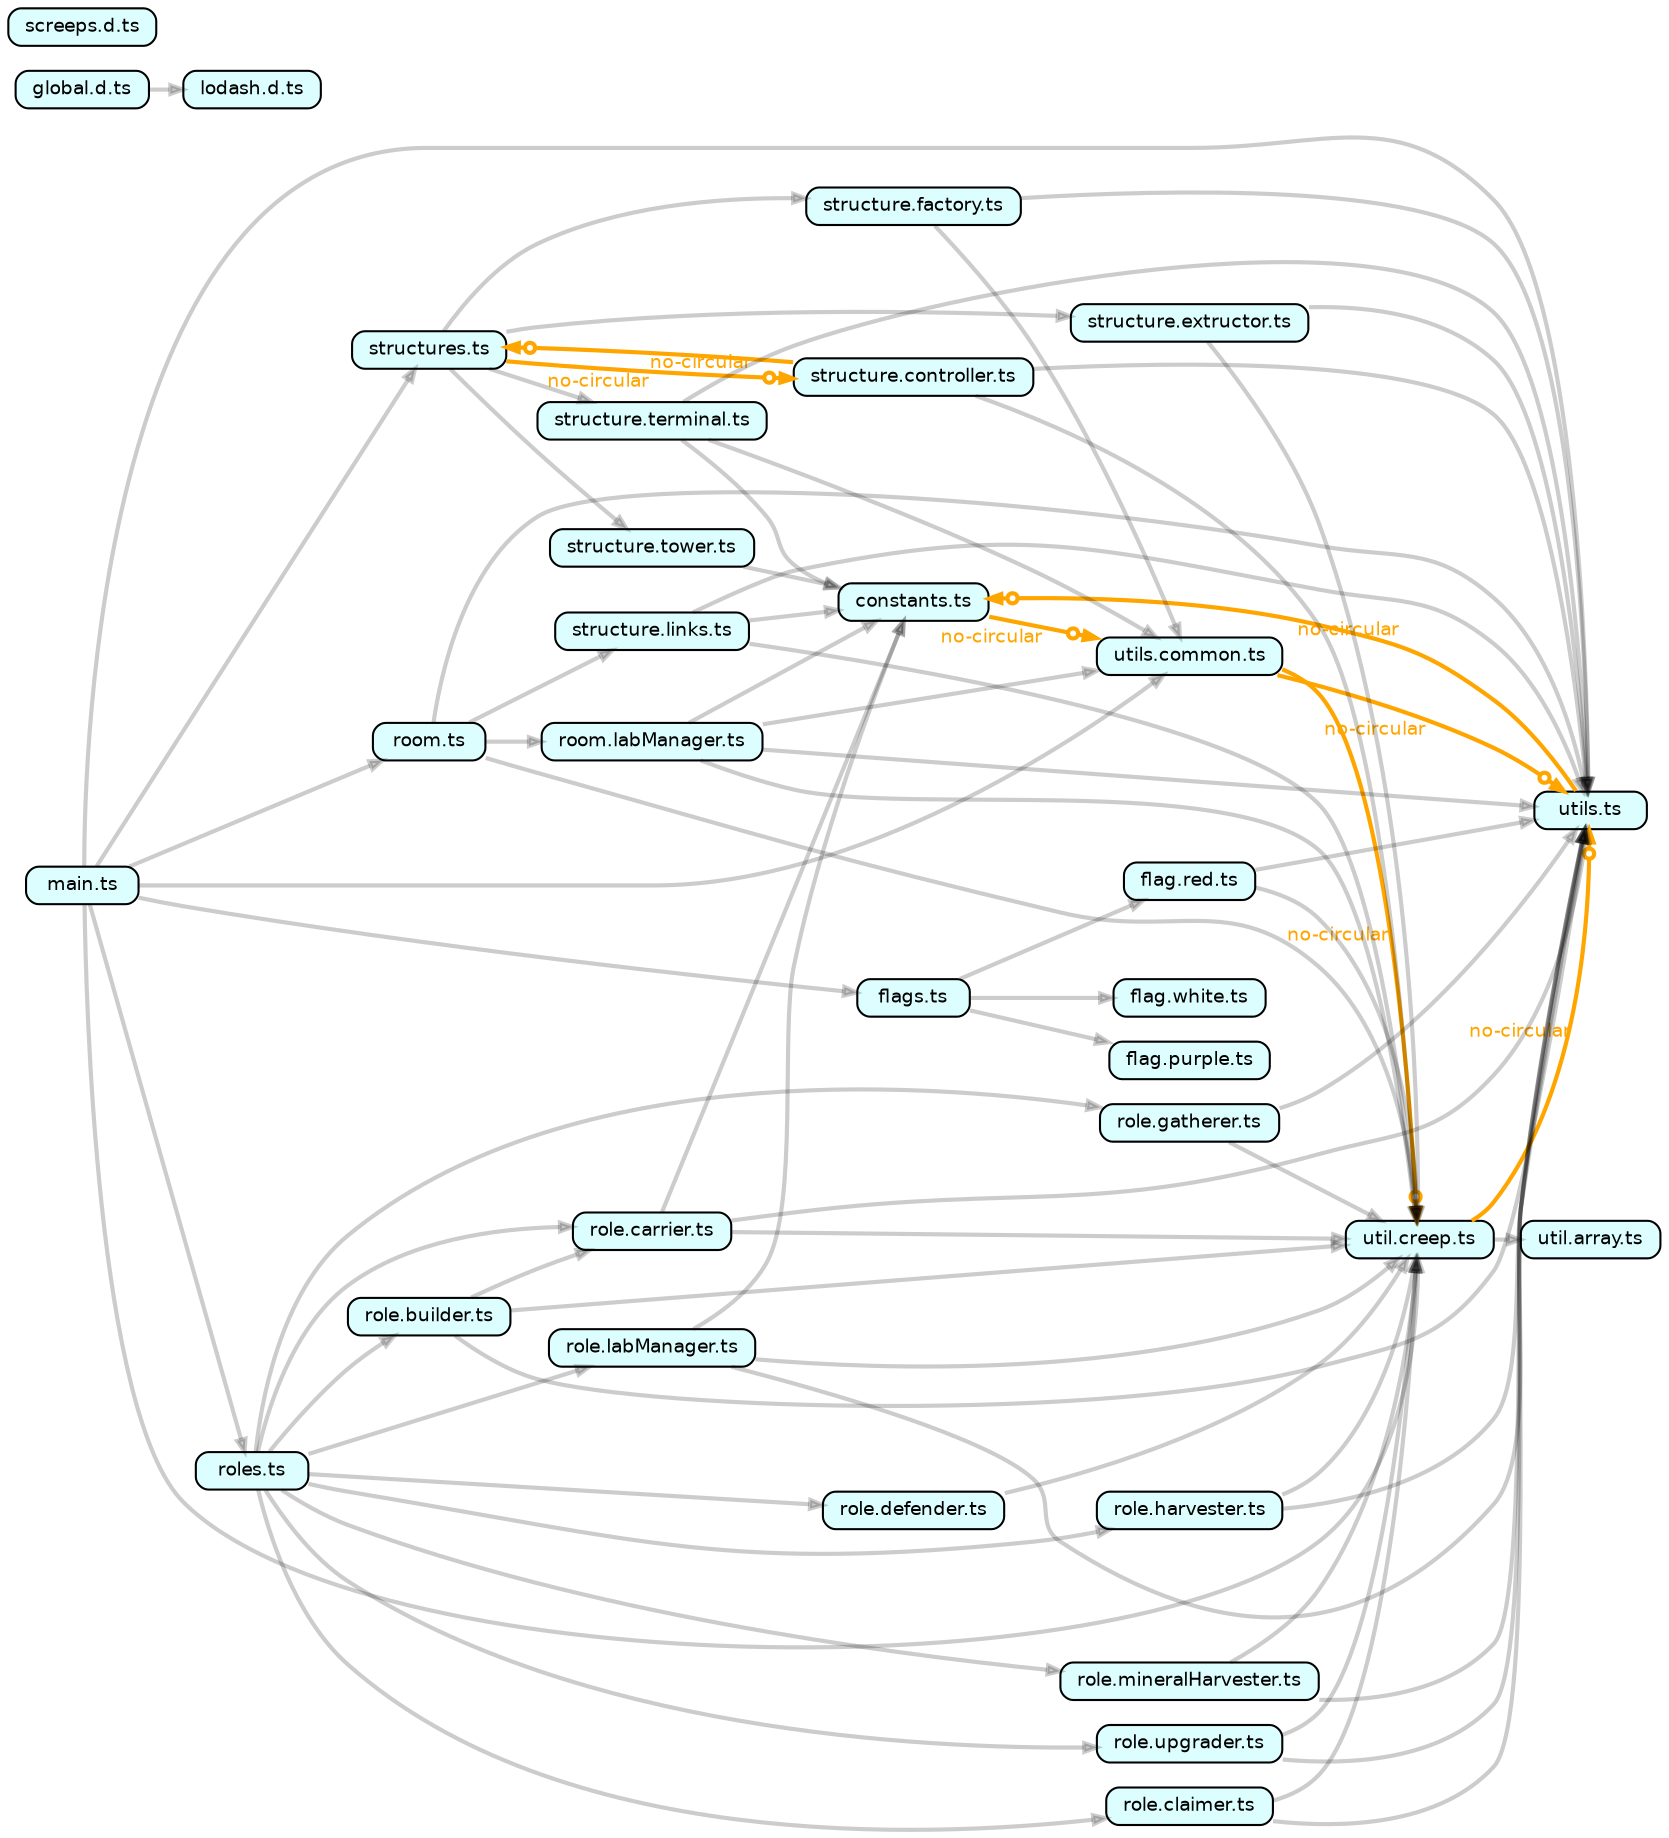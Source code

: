 strict digraph "dependency-cruiser output"{
    rankdir="LR" splines="true" overlap="false" nodesep="0.16" ranksep="0.18" fontname="Helvetica-bold" fontsize="9" style="rounded,bold,filled" fillcolor="#ffffff" compound="true"
    node [shape="box" style="rounded, filled" height="0.2" color="black" fillcolor="#ffffcc" fontcolor="black" fontname="Helvetica" fontsize="9"]
    edge [arrowhead="normal" arrowsize="0.6" penwidth="2.0" color="#00000033" fontname="Helvetica" fontsize="9"]

    "constants.ts" [label=<constants.ts> tooltip="constants.ts" URL="constants.ts" fillcolor="#ddfeff"]
    "constants.ts" -> "utils.common.ts" [xlabel="no-circular" tooltip="no-circular" arrowhead="normalnoneodot" fontcolor="orange" color="orange"]
    "flag.purple.ts" [label=<flag.purple.ts> tooltip="flag.purple.ts" URL="flag.purple.ts" fillcolor="#ddfeff"]
    "flag.red.ts" [label=<flag.red.ts> tooltip="flag.red.ts" URL="flag.red.ts" fillcolor="#ddfeff"]
    "flag.red.ts" -> "util.creep.ts"
    "flag.red.ts" -> "utils.ts"
    "flag.white.ts" [label=<flag.white.ts> tooltip="flag.white.ts" URL="flag.white.ts" fillcolor="#ddfeff"]
    "flags.ts" [label=<flags.ts> tooltip="flags.ts" URL="flags.ts" fillcolor="#ddfeff"]
    "flags.ts" -> "flag.purple.ts"
    "flags.ts" -> "flag.red.ts"
    "flags.ts" -> "flag.white.ts"
    "global.d.ts" [label=<global.d.ts> tooltip="global.d.ts" URL="global.d.ts" fillcolor="#ddfeff"]
    "global.d.ts" -> "lodash.d.ts"
    "lodash.d.ts" [label=<lodash.d.ts> tooltip="lodash.d.ts" URL="lodash.d.ts" fillcolor="#ddfeff"]
    "main.ts" [label=<main.ts> tooltip="main.ts" URL="main.ts" fillcolor="#ddfeff"]
    "main.ts" -> "flags.ts"
    "main.ts" -> "roles.ts"
    "main.ts" -> "room.ts"
    "main.ts" -> "structures.ts"
    "main.ts" -> "util.creep.ts"
    "main.ts" -> "utils.ts"
    "main.ts" -> "utils.common.ts"
    "role.builder.ts" [label=<role.builder.ts> tooltip="role.builder.ts" URL="role.builder.ts" fillcolor="#ddfeff"]
    "role.builder.ts" -> "role.carrier.ts"
    "role.builder.ts" -> "util.creep.ts"
    "role.builder.ts" -> "utils.ts"
    "role.carrier.ts" [label=<role.carrier.ts> tooltip="role.carrier.ts" URL="role.carrier.ts" fillcolor="#ddfeff"]
    "role.carrier.ts" -> "constants.ts"
    "role.carrier.ts" -> "util.creep.ts"
    "role.carrier.ts" -> "utils.ts"
    "role.claimer.ts" [label=<role.claimer.ts> tooltip="role.claimer.ts" URL="role.claimer.ts" fillcolor="#ddfeff"]
    "role.claimer.ts" -> "util.creep.ts"
    "role.claimer.ts" -> "utils.ts"
    "role.defender.ts" [label=<role.defender.ts> tooltip="role.defender.ts" URL="role.defender.ts" fillcolor="#ddfeff"]
    "role.defender.ts" -> "util.creep.ts"
    "role.gatherer.ts" [label=<role.gatherer.ts> tooltip="role.gatherer.ts" URL="role.gatherer.ts" fillcolor="#ddfeff"]
    "role.gatherer.ts" -> "util.creep.ts"
    "role.gatherer.ts" -> "utils.ts"
    "role.harvester.ts" [label=<role.harvester.ts> tooltip="role.harvester.ts" URL="role.harvester.ts" fillcolor="#ddfeff"]
    "role.harvester.ts" -> "util.creep.ts"
    "role.harvester.ts" -> "utils.ts"
    "role.labManager.ts" [label=<role.labManager.ts> tooltip="role.labManager.ts" URL="role.labManager.ts" fillcolor="#ddfeff"]
    "role.labManager.ts" -> "constants.ts"
    "role.labManager.ts" -> "util.creep.ts"
    "role.labManager.ts" -> "utils.ts"
    "role.mineralHarvester.ts" [label=<role.mineralHarvester.ts> tooltip="role.mineralHarvester.ts" URL="role.mineralHarvester.ts" fillcolor="#ddfeff"]
    "role.mineralHarvester.ts" -> "util.creep.ts"
    "role.mineralHarvester.ts" -> "utils.ts"
    "role.upgrader.ts" [label=<role.upgrader.ts> tooltip="role.upgrader.ts" URL="role.upgrader.ts" fillcolor="#ddfeff"]
    "role.upgrader.ts" -> "util.creep.ts"
    "role.upgrader.ts" -> "utils.ts"
    "roles.ts" [label=<roles.ts> tooltip="roles.ts" URL="roles.ts" fillcolor="#ddfeff"]
    "roles.ts" -> "role.builder.ts"
    "roles.ts" -> "role.carrier.ts"
    "roles.ts" -> "role.claimer.ts"
    "roles.ts" -> "role.defender.ts"
    "roles.ts" -> "role.gatherer.ts"
    "roles.ts" -> "role.harvester.ts"
    "roles.ts" -> "role.labManager.ts"
    "roles.ts" -> "role.mineralHarvester.ts"
    "roles.ts" -> "role.upgrader.ts"
    "room.labManager.ts" [label=<room.labManager.ts> tooltip="room.labManager.ts" URL="room.labManager.ts" fillcolor="#ddfeff"]
    "room.labManager.ts" -> "constants.ts"
    "room.labManager.ts" -> "util.creep.ts"
    "room.labManager.ts" -> "utils.ts"
    "room.labManager.ts" -> "utils.common.ts"
    "room.ts" [label=<room.ts> tooltip="room.ts" URL="room.ts" fillcolor="#ddfeff"]
    "room.ts" -> "room.labManager.ts"
    "room.ts" -> "structure.links.ts"
    "room.ts" -> "util.creep.ts"
    "room.ts" -> "utils.ts"
    "screeps.d.ts" [label=<screeps.d.ts> tooltip="screeps.d.ts" URL="screeps.d.ts" fillcolor="#ddfeff"]
    "structure.controller.ts" [label=<structure.controller.ts> tooltip="structure.controller.ts" URL="structure.controller.ts" fillcolor="#ddfeff"]
    "structure.controller.ts" -> "structures.ts" [xlabel="no-circular" tooltip="no-circular" arrowhead="normalnoneodot" fontcolor="orange" color="orange"]
    "structure.controller.ts" -> "util.creep.ts"
    "structure.controller.ts" -> "utils.ts"
    "structure.extructor.ts" [label=<structure.extructor.ts> tooltip="structure.extructor.ts" URL="structure.extructor.ts" fillcolor="#ddfeff"]
    "structure.extructor.ts" -> "util.creep.ts"
    "structure.extructor.ts" -> "utils.ts"
    "structure.factory.ts" [label=<structure.factory.ts> tooltip="structure.factory.ts" URL="structure.factory.ts" fillcolor="#ddfeff"]
    "structure.factory.ts" -> "utils.ts"
    "structure.factory.ts" -> "utils.common.ts"
    "structure.links.ts" [label=<structure.links.ts> tooltip="structure.links.ts" URL="structure.links.ts" fillcolor="#ddfeff"]
    "structure.links.ts" -> "constants.ts"
    "structure.links.ts" -> "util.creep.ts"
    "structure.links.ts" -> "utils.ts"
    "structure.terminal.ts" [label=<structure.terminal.ts> tooltip="structure.terminal.ts" URL="structure.terminal.ts" fillcolor="#ddfeff"]
    "structure.terminal.ts" -> "constants.ts"
    "structure.terminal.ts" -> "utils.ts"
    "structure.terminal.ts" -> "utils.common.ts"
    "structure.tower.ts" [label=<structure.tower.ts> tooltip="structure.tower.ts" URL="structure.tower.ts" fillcolor="#ddfeff"]
    "structure.tower.ts" -> "constants.ts"
    "structures.ts" [label=<structures.ts> tooltip="structures.ts" URL="structures.ts" fillcolor="#ddfeff"]
    "structures.ts" -> "structure.controller.ts" [xlabel="no-circular" tooltip="no-circular" arrowhead="normalnoneodot" fontcolor="orange" color="orange"]
    "structures.ts" -> "structure.extructor.ts"
    "structures.ts" -> "structure.factory.ts"
    "structures.ts" -> "structure.terminal.ts"
    "structures.ts" -> "structure.tower.ts"
    "util.array.ts" [label=<util.array.ts> tooltip="util.array.ts" URL="util.array.ts" fillcolor="#ddfeff"]
    "util.creep.ts" [label=<util.creep.ts> tooltip="util.creep.ts" URL="util.creep.ts" fillcolor="#ddfeff"]
    "util.creep.ts" -> "util.array.ts"
    "util.creep.ts" -> "utils.ts" [xlabel="no-circular" tooltip="no-circular" arrowhead="normalnoneodot" fontcolor="orange" color="orange"]
    "utils.common.ts" [label=<utils.common.ts> tooltip="utils.common.ts" URL="utils.common.ts" fillcolor="#ddfeff"]
    "utils.common.ts" -> "util.creep.ts" [xlabel="no-circular" tooltip="no-circular" arrowhead="normalnoneodot" fontcolor="orange" color="orange"]
    "utils.common.ts" -> "utils.ts" [xlabel="no-circular" tooltip="no-circular" arrowhead="normalnoneodot" fontcolor="orange" color="orange"]
    "utils.ts" [label=<utils.ts> tooltip="utils.ts" URL="utils.ts" fillcolor="#ddfeff"]
    "utils.ts" -> "constants.ts" [xlabel="no-circular" tooltip="no-circular" arrowhead="normalnoneodot" fontcolor="orange" color="orange"]
}
